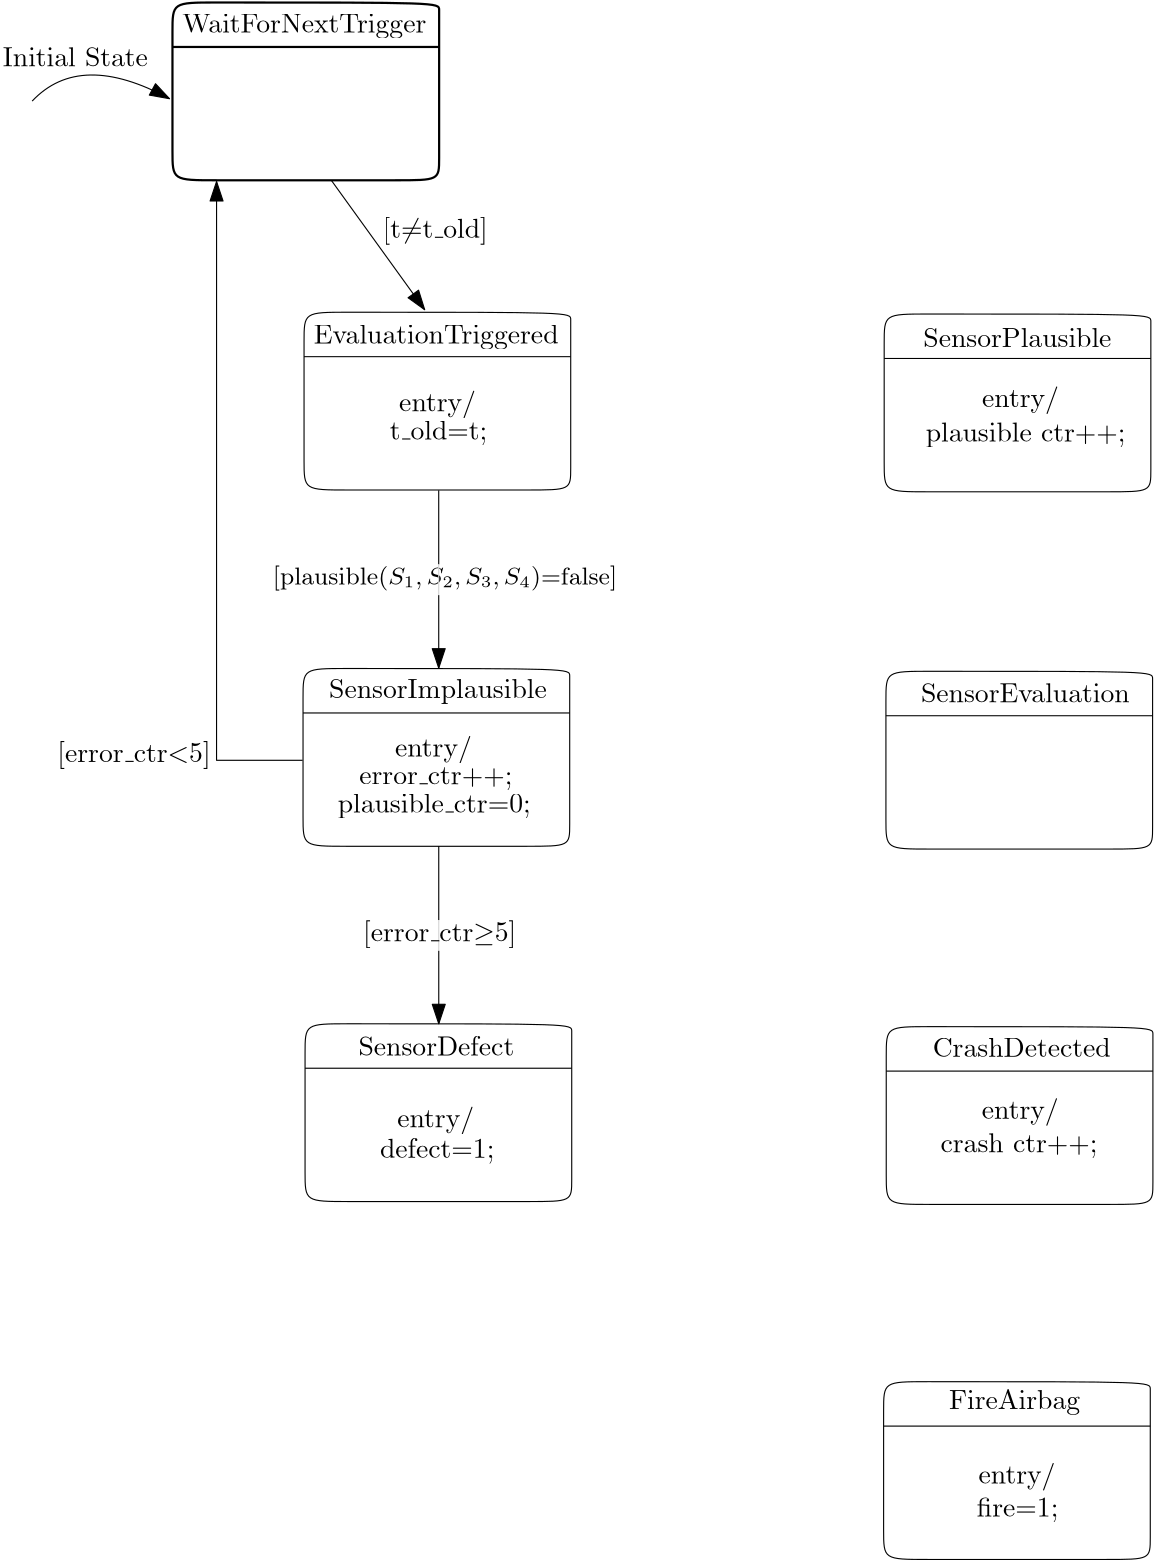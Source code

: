 <?xml version="1.0"?>
<!DOCTYPE ipe SYSTEM "ipe.dtd">
<ipe version="70218" creator="Ipe 7.2.28">
<info created="D:20240718121635" modified="D:20240718121635"/>
<ipestyle name="basic">
<symbol name="arrow/arc(spx)">
<path stroke="sym-stroke" fill="sym-stroke" pen="sym-pen">
0 0 m
-1 0.333 l
-1 -0.333 l
h
</path>
</symbol>
<symbol name="arrow/farc(spx)">
<path stroke="sym-stroke" fill="white" pen="sym-pen">
0 0 m
-1 0.333 l
-1 -0.333 l
h
</path>
</symbol>
<symbol name="arrow/ptarc(spx)">
<path stroke="sym-stroke" fill="sym-stroke" pen="sym-pen">
0 0 m
-1 0.333 l
-0.8 0 l
-1 -0.333 l
h
</path>
</symbol>
<symbol name="arrow/fptarc(spx)">
<path stroke="sym-stroke" fill="white" pen="sym-pen">
0 0 m
-1 0.333 l
-0.8 0 l
-1 -0.333 l
h
</path>
</symbol>
<symbol name="mark/circle(sx)" transformations="translations">
<path fill="sym-stroke">
0.6 0 0 0.6 0 0 e
0.4 0 0 0.4 0 0 e
</path>
</symbol>
<symbol name="mark/disk(sx)" transformations="translations">
<path fill="sym-stroke">
0.6 0 0 0.6 0 0 e
</path>
</symbol>
<symbol name="mark/fdisk(sfx)" transformations="translations">
<group>
<path fill="sym-fill">
0.5 0 0 0.5 0 0 e
</path>
<path fill="sym-stroke" fillrule="eofill">
0.6 0 0 0.6 0 0 e
0.4 0 0 0.4 0 0 e
</path>
</group>
</symbol>
<symbol name="mark/box(sx)" transformations="translations">
<path fill="sym-stroke" fillrule="eofill">
-0.6 -0.6 m
0.6 -0.6 l
0.6 0.6 l
-0.6 0.6 l
h
-0.4 -0.4 m
0.4 -0.4 l
0.4 0.4 l
-0.4 0.4 l
h
</path>
</symbol>
<symbol name="mark/square(sx)" transformations="translations">
<path fill="sym-stroke">
-0.6 -0.6 m
0.6 -0.6 l
0.6 0.6 l
-0.6 0.6 l
h
</path>
</symbol>
<symbol name="mark/fsquare(sfx)" transformations="translations">
<group>
<path fill="sym-fill">
-0.5 -0.5 m
0.5 -0.5 l
0.5 0.5 l
-0.5 0.5 l
h
</path>
<path fill="sym-stroke" fillrule="eofill">
-0.6 -0.6 m
0.6 -0.6 l
0.6 0.6 l
-0.6 0.6 l
h
-0.4 -0.4 m
0.4 -0.4 l
0.4 0.4 l
-0.4 0.4 l
h
</path>
</group>
</symbol>
<symbol name="mark/cross(sx)" transformations="translations">
<group>
<path fill="sym-stroke">
-0.43 -0.57 m
0.57 0.43 l
0.43 0.57 l
-0.57 -0.43 l
h
</path>
<path fill="sym-stroke">
-0.43 0.57 m
0.57 -0.43 l
0.43 -0.57 l
-0.57 0.43 l
h
</path>
</group>
</symbol>
<symbol name="arrow/fnormal(spx)">
<path stroke="sym-stroke" fill="white" pen="sym-pen">
0 0 m
-1 0.333 l
-1 -0.333 l
h
</path>
</symbol>
<symbol name="arrow/pointed(spx)">
<path stroke="sym-stroke" fill="sym-stroke" pen="sym-pen">
0 0 m
-1 0.333 l
-0.8 0 l
-1 -0.333 l
h
</path>
</symbol>
<symbol name="arrow/fpointed(spx)">
<path stroke="sym-stroke" fill="white" pen="sym-pen">
0 0 m
-1 0.333 l
-0.8 0 l
-1 -0.333 l
h
</path>
</symbol>
<symbol name="arrow/linear(spx)">
<path stroke="sym-stroke" pen="sym-pen">
-1 0.333 m
0 0 l
-1 -0.333 l
</path>
</symbol>
<symbol name="arrow/fdouble(spx)">
<path stroke="sym-stroke" fill="white" pen="sym-pen">
0 0 m
-1 0.333 l
-1 -0.333 l
h
-1 0 m
-2 0.333 l
-2 -0.333 l
h
</path>
</symbol>
<symbol name="arrow/double(spx)">
<path stroke="sym-stroke" fill="sym-stroke" pen="sym-pen">
0 0 m
-1 0.333 l
-1 -0.333 l
h
-1 0 m
-2 0.333 l
-2 -0.333 l
h
</path>
</symbol>
<symbol name="arrow/mid-normal(spx)">
<path stroke="sym-stroke" fill="sym-stroke" pen="sym-pen">
0.5 0 m
-0.5 0.333 l
-0.5 -0.333 l
h
</path>
</symbol>
<symbol name="arrow/mid-fnormal(spx)">
<path stroke="sym-stroke" fill="white" pen="sym-pen">
0.5 0 m
-0.5 0.333 l
-0.5 -0.333 l
h
</path>
</symbol>
<symbol name="arrow/mid-pointed(spx)">
<path stroke="sym-stroke" fill="sym-stroke" pen="sym-pen">
0.5 0 m
-0.5 0.333 l
-0.3 0 l
-0.5 -0.333 l
h
</path>
</symbol>
<symbol name="arrow/mid-fpointed(spx)">
<path stroke="sym-stroke" fill="white" pen="sym-pen">
0.5 0 m
-0.5 0.333 l
-0.3 0 l
-0.5 -0.333 l
h
</path>
</symbol>
<symbol name="arrow/mid-double(spx)">
<path stroke="sym-stroke" fill="sym-stroke" pen="sym-pen">
1 0 m
0 0.333 l
0 -0.333 l
h
0 0 m
-1 0.333 l
-1 -0.333 l
h
</path>
</symbol>
<symbol name="arrow/mid-fdouble(spx)">
<path stroke="sym-stroke" fill="white" pen="sym-pen">
1 0 m
0 0.333 l
0 -0.333 l
h
0 0 m
-1 0.333 l
-1 -0.333 l
h
</path>
</symbol>
<anglesize name="22.5 deg" value="22.5"/>
<anglesize name="30 deg" value="30"/>
<anglesize name="45 deg" value="45"/>
<anglesize name="60 deg" value="60"/>
<anglesize name="90 deg" value="90"/>
<arrowsize name="large" value="10"/>
<arrowsize name="small" value="5"/>
<arrowsize name="tiny" value="3"/>
<color name="blue" value="0 0 1"/>
<color name="brown" value="0.647 0.165 0.165"/>
<color name="darkblue" value="0 0 0.545"/>
<color name="darkcyan" value="0 0.545 0.545"/>
<color name="darkgray" value="0.663"/>
<color name="darkgreen" value="0 0.392 0"/>
<color name="darkmagenta" value="0.545 0 0.545"/>
<color name="darkorange" value="1 0.549 0"/>
<color name="darkred" value="0.545 0 0"/>
<color name="gold" value="1 0.843 0"/>
<color name="gray" value="0.745"/>
<color name="green" value="0 1 0"/>
<color name="lightblue" value="0.678 0.847 0.902"/>
<color name="lightcyan" value="0.878 1 1"/>
<color name="lightgray" value="0.827"/>
<color name="lightgreen" value="0.565 0.933 0.565"/>
<color name="lightyellow" value="1 1 0.878"/>
<color name="navy" value="0 0 0.502"/>
<color name="orange" value="1 0.647 0"/>
<color name="pink" value="1 0.753 0.796"/>
<color name="purple" value="0.627 0.125 0.941"/>
<color name="red" value="1 0 0"/>
<color name="seagreen" value="0.18 0.545 0.341"/>
<color name="turquoise" value="0.251 0.878 0.816"/>
<color name="violet" value="0.933 0.51 0.933"/>
<color name="yellow" value="1 1 0"/>
<dashstyle name="dash dot dotted" value="[4 2 1 2 1 2] 0"/>
<dashstyle name="dash dotted" value="[4 2 1 2] 0"/>
<dashstyle name="dashed" value="[4] 0"/>
<dashstyle name="dotted" value="[1 3] 0"/>
<gridsize name="10 pts (~3.5 mm)" value="10"/>
<gridsize name="14 pts (~5 mm)" value="14"/>
<gridsize name="16 pts (~6 mm)" value="16"/>
<gridsize name="20 pts (~7 mm)" value="20"/>
<gridsize name="28 pts (~10 mm)" value="28"/>
<gridsize name="32 pts (~12 mm)" value="32"/>
<gridsize name="4 pts" value="4"/>
<gridsize name="56 pts (~20 mm)" value="56"/>
<gridsize name="8 pts (~3 mm)" value="8"/>
<opacity name="10%" value="0.1"/>
<opacity name="30%" value="0.3"/>
<opacity name="50%" value="0.5"/>
<opacity name="75%" value="0.75"/>
<pen name="fat" value="1.2"/>
<pen name="heavier" value="0.8"/>
<pen name="ultrafat" value="2"/>
<symbolsize name="large" value="5"/>
<symbolsize name="small" value="2"/>
<symbolsize name="tiny" value="1.1"/>
<textsize name="Huge" value="\Huge"/>
<textsize name="LARGE" value="\LARGE"/>
<textsize name="Large" value="\Large"/>
<textsize name="footnote" value="\footnotesize"/>
<textsize name="huge" value="\huge"/>
<textsize name="large" value="\large"/>
<textsize name="script" value="\scriptsize"/>
<textsize name="small" value="\small"/>
<textsize name="tiny" value="\tiny"/>
<textstyle name="center" begin="\begin{center}" end="\end{center}"/>
<textstyle name="item" begin="\begin{itemize}\item{}" end="\end{itemize}"/>
<textstyle name="itemize" begin="\begin{itemize}" end="\end{itemize}"/>
<tiling name="falling" angle="-60" step="4" width="1"/>
<tiling name="rising" angle="30" step="4" width="1"/>
</ipestyle>
<page>
<layer name="alpha"/>
<view layers="alpha" active="alpha"/>
<path layer="alpha" matrix="1 0 0 1 -95.875 0.798959" stroke="black" pen="heavier">
176 640 m
256 640
256 640
256 624
256 576
256 576
160 576
160 576
160 640
160 640
176 640 c
</path>
<path matrix="1 0 0 1 -95.875 0.798959" stroke="black" pen="heavier">
160 624 m
256 624 l
</path>
<text matrix="1 0 0 1 -124.373 5.98043" transformations="translations" pos="192 624" stroke="black" type="label" width="87.948" height="6.815" depth="1.93" valign="baseline">WaitForNextTrigger</text>
<path matrix="1 0 0 1 -95.875 0.798959" stroke="black" arrow="normal/normal">
109.49 604.504 m
126.762 622.855
158.93 605.367 c
</path>
<text matrix="1 0 0 1 -117.68 -4.59841" transformations="translations" pos="120.717 622.423" stroke="black" type="label" width="52.304" height="6.918" depth="0" valign="baseline">Initial State</text>
<path matrix="1 0 0 1 160.969 -239.967" stroke="black">
176 640 m
256 640
256 640
256 624
256 576
256 576
160 576
160 576
160 640
160 640
176 640 c
</path>
<path matrix="1 0 0 1 160.969 -239.967" stroke="black">
160 624 m
256 624 l
</path>
<path matrix="1 0 0 1 -48.506 -110.702" stroke="black">
176 640 m
256 640
256 640
256 624
256 576
256 576
160 576
160 576
160 640
160 640
176 640 c
</path>
<path matrix="1 0 0 1 -48.506 -110.702" stroke="black">
160 624 m
256 624 l
</path>
<path matrix="1 0 0 1 -48.87 -238.963" stroke="black">
176 640 m
256 640
256 640
256 624
256 576
256 576
160 576
160 576
160 640
160 640
176 640 c
</path>
<path matrix="1 0 0 1 -48.87 -238.963" stroke="black">
160 624 m
256 624 l
</path>
<path matrix="1 0 0 1 -48.1413 -366.861" stroke="black">
176 640 m
256 640
256 640
256 624
256 576
256 576
160 576
160 576
160 640
160 640
176 640 c
</path>
<path matrix="1 0 0 1 -48.1413 -366.861" stroke="black">
160 624 m
256 624 l
</path>
<path matrix="1 0 0 1 -95.875 0.798959" stroke="black" arrow="normal/normal">
217.229 575.926 m
250.798 529.395 l
</path>
<text matrix="1 0 0 1 -95.875 0.798959" transformations="translations" pos="235.615 555.275" stroke="black" type="label" width="37.902" height="7.473" depth="2.49" valign="baseline">[t$\neq$t\_old]</text>
<text matrix="1 0 0 1 -96.8721 -1.85996" transformations="translations" pos="211.864 519.875" stroke="black" type="label" width="88.197" height="6.926" depth="1.93" valign="baseline">EvaluationTriggered</text>
<text matrix="1 0 0 1 -96.9545 -0.928199" transformations="translations" pos="217.438 391.313" stroke="black" type="label" width="78.456" height="6.926" depth="1.93" valign="baseline">SensorImplausible</text>
<text matrix="1 0 0 1 -93.7161 -3.51894" transformations="translations" pos="224.778 265.231" stroke="black" type="label" width="56.123" height="6.918" depth="0" valign="baseline">SensorDefect</text>
<path matrix="1 0 0 1 160.342 -111.349" stroke="black">
176 640 m
256 640
256 640
256 624
256 576
256 576
160 576
160 576
160 640
160 640
176 640 c
</path>
<path matrix="1 0 0 1 160.342 -111.349" stroke="black">
160 624 m
256 624 l
</path>
<path matrix="1 0 0 1 161.083 -367.892" stroke="black">
176 640 m
256 640
256 640
256 624
256 576
256 576
160 576
160 576
160 640
160 640
176 640 c
</path>
<path matrix="1 0 0 1 161.083 -367.892" stroke="black">
160 624 m
256 624 l
</path>
<path matrix="1 0 0 1 160.136 -495.705" stroke="black">
176 640 m
256 640
256 640
256 624
256 576
256 576
160 576
160 576
160 640
160 640
176 640 c
</path>
<path matrix="1 0 0 1 160.136 -495.705" stroke="black">
160 624 m
256 624 l
</path>
<text matrix="1 0 0 1 0.841433 -4.48764" transformations="translations" pos="333.576 521.232" stroke="black" type="label" width="67.801" height="6.918" depth="0" valign="baseline">SensorPlausible</text>
<text matrix="1 0 0 1 -15.1458 -3.64621" transformations="translations" pos="348.721 392.492" stroke="black" type="label" width="75.218" height="6.918" depth="0" valign="baseline">SensorEvaluation</text>
<text matrix="1 0 0 1 -5.89003 -2.5243" transformations="translations" pos="343.673 263.753" stroke="black" type="label" width="64.148" height="6.918" depth="0" valign="baseline">CrashDetected</text>
<text matrix="1 0 0 1 -4.20717 -3.08526" transformations="translations" pos="347.88 137.538" stroke="black" type="label" width="47.24" height="6.926" depth="1.93" valign="baseline">FireAirbag</text>
<text matrix="1 0 0 1 5.11669 -0.639586" transformations="translations" pos="140.594 494.284" stroke="black" type="label" width="27.702" height="7.473" depth="2.49" valign="baseline">entry/</text>
<text matrix="1 0 0 1 -2.30251 -0.127917" transformations="translations" pos="144.63 483.59" stroke="black" type="label" width="35.135" height="6.926" depth="1.93" valign="baseline">t\_old=t;</text>
<text matrix="1 0 0 1 3.63928 -124.899" transformations="translations" pos="140.594 494.284" stroke="black" type="label" width="27.702" height="7.473" depth="2.49" valign="baseline">entry/</text>
<text matrix="1 0 0 1 -20.9778 -1.35203" transformations="translations" pos="152.333 360.7" stroke="black" type="label" width="55.171" height="6.135" depth="1.93" valign="baseline">error\_ctr++;</text>
<text matrix="1 0 0 1 -19.791 3.15081" transformations="translations" pos="143.373 346.029" stroke="black" type="label" width="69.534" height="6.926" depth="1.93" valign="baseline">plausible\_ctr=0;</text>
<text matrix="1 0 0 1 4.45126 -258.424" transformations="translations" pos="140.594 494.284" stroke="black" type="label" width="27.702" height="7.473" depth="2.49" valign="baseline">entry/</text>
<text matrix="1 0 0 1 -9.56015 0" transformations="translations" pos="148.379 224.9" stroke="black" type="label" width="41.234" height="6.926" depth="1.93" valign="baseline">defect=1;</text>
<text matrix="1 0 0 1 214.992 0.858003" transformations="translations" pos="140.594 494.284" stroke="black" type="label" width="27.702" height="7.473" depth="2.49" valign="baseline">entry/</text>
<text matrix="1 0 0 1 214.899 -255.333" transformations="translations" pos="140.594 494.284" stroke="black" type="label" width="27.702" height="7.473" depth="2.49" valign="baseline">entry/</text>
<text matrix="1 0 0 1 213.713 -386.668" transformations="translations" pos="140.594 494.284" stroke="black" type="label" width="27.702" height="7.473" depth="2.49" valign="baseline">entry/</text>
<text matrix="1 0 0 1 -19.0805 -0.23891" transformations="translations" pos="354.348 483.024" stroke="black" type="label" width="72.036" height="6.926" depth="1.93" valign="baseline">plausible ctr++;</text>
<text matrix="1 0 0 1 -13.9817 -0.590777" transformations="translations" pos="354.582 227.468" stroke="black" type="label" width="56.566" height="6.926" depth="1.93" valign="baseline">crash ctr++;</text>
<text matrix="1 0 0 1 -11.3004 -1.16328" transformations="translations" pos="365.007 96.9464" stroke="black" type="label" width="29.362" height="6.926" depth="1.93" valign="baseline">fire=1;</text>
<text matrix="1 0 0 1 -40.9674 -4.41732" transformations="translations" pos="141.232 435.722" stroke="black" type="label" width="123.962" height="6.726" depth="2.24" valign="baseline" size="small">[plausible($S_1,S_2,S_3,S_4$)=false]</text>
<path stroke="black">
159.975 465.177 m
159.975 438.516 l
</path>
<path stroke="lightgray">
159.978 438.534 m
159.968 427.45 l
</path>
<path stroke="black" arrow="normal/normal">
159.979 427.455 m
159.979 401.182 l
</path>
<path stroke="black" arrow="normal/normal">
110.978 367.986 m
79.9952 367.987 l
80.0013 576.341 l
</path>
<text matrix="1 0 0 1 -41.455 -10.1414" transformations="translations" pos="64.1383 377.539" stroke="black" type="label" width="55.171" height="7.473" depth="2.49" valign="baseline">[error\_ctr$&lt;$5]</text>
<path matrix="1 0 0 1 0.0112112 -128.038" stroke="black">
159.975 465.177 m
159.975 438.516 l
</path>
<path matrix="1 0 0 1 0.0112112 -128.038" stroke="lightgray">
159.978 438.534 m
159.968 427.45 l
</path>
<path matrix="1 0 0 1 0.0112112 -128.038" stroke="black" arrow="normal/normal">
159.979 427.455 m
159.979 401.182 l
</path>
<text matrix="1 0 0 1 68.5993 -74.7113" transformations="translations" pos="64.1383 377.539" stroke="black" type="label" width="55.171" height="7.473" depth="2.49" valign="baseline">[error\_ctr$\ge$5]</text>
</page>
</ipe>
